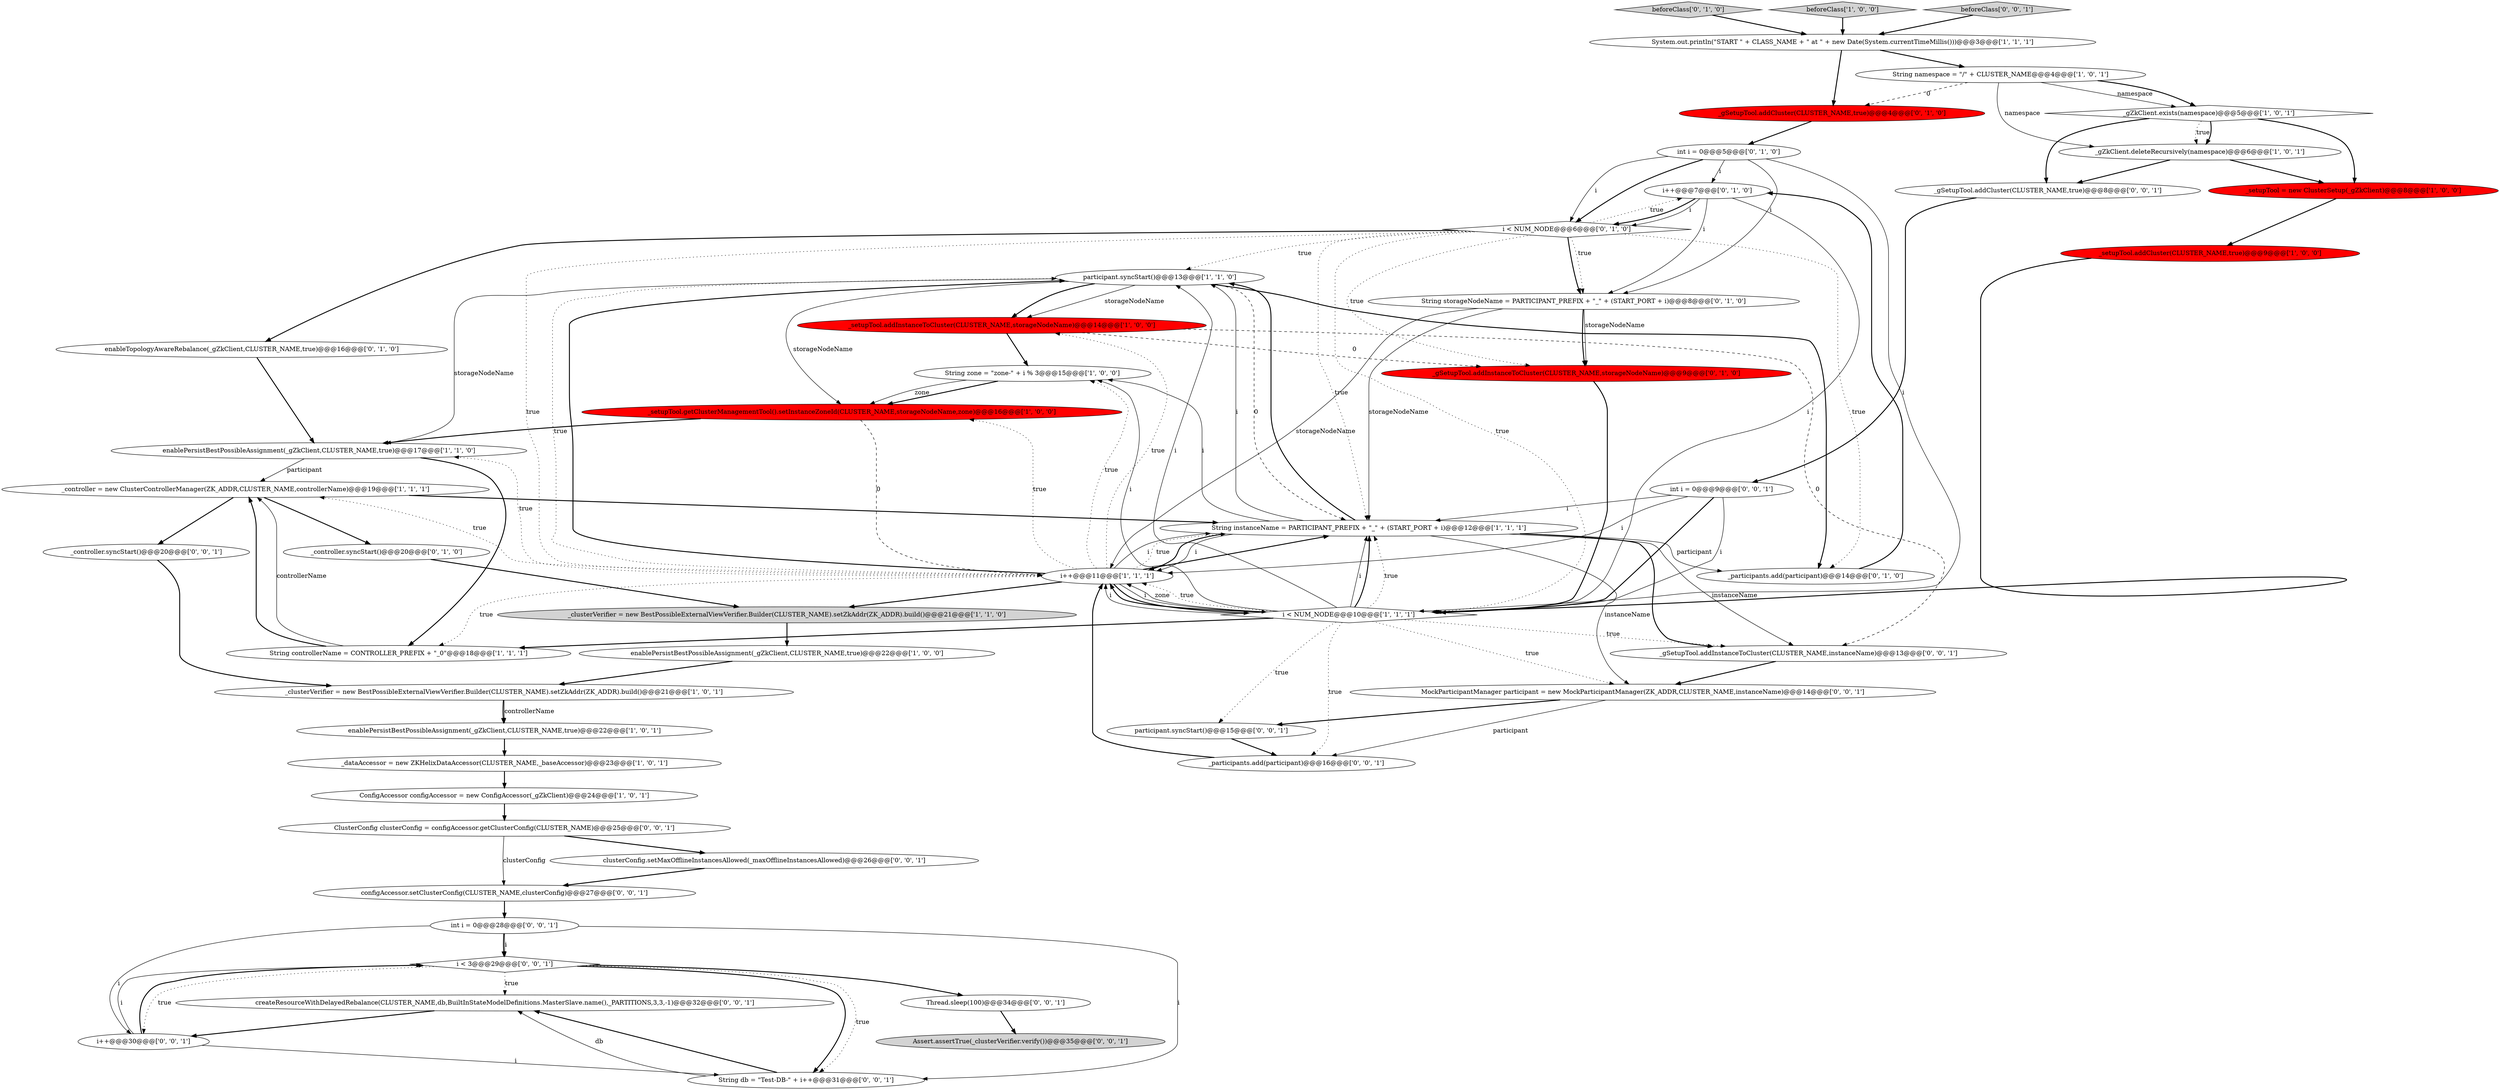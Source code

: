 digraph {
29 [style = filled, label = "i++@@@7@@@['0', '1', '0']", fillcolor = white, shape = ellipse image = "AAA0AAABBB2BBB"];
39 [style = filled, label = "Assert.assertTrue(_clusterVerifier.verify())@@@35@@@['0', '0', '1']", fillcolor = lightgray, shape = ellipse image = "AAA0AAABBB3BBB"];
7 [style = filled, label = "ConfigAccessor configAccessor = new ConfigAccessor(_gZkClient)@@@24@@@['1', '0', '1']", fillcolor = white, shape = ellipse image = "AAA0AAABBB1BBB"];
19 [style = filled, label = "_setupTool.addInstanceToCluster(CLUSTER_NAME,storageNodeName)@@@14@@@['1', '0', '0']", fillcolor = red, shape = ellipse image = "AAA1AAABBB1BBB"];
42 [style = filled, label = "int i = 0@@@9@@@['0', '0', '1']", fillcolor = white, shape = ellipse image = "AAA0AAABBB3BBB"];
46 [style = filled, label = "int i = 0@@@28@@@['0', '0', '1']", fillcolor = white, shape = ellipse image = "AAA0AAABBB3BBB"];
27 [style = filled, label = "_participants.add(participant)@@@14@@@['0', '1', '0']", fillcolor = white, shape = ellipse image = "AAA0AAABBB2BBB"];
16 [style = filled, label = "enablePersistBestPossibleAssignment(_gZkClient,CLUSTER_NAME,true)@@@17@@@['1', '1', '0']", fillcolor = white, shape = ellipse image = "AAA0AAABBB1BBB"];
23 [style = filled, label = "i < NUM_NODE@@@6@@@['0', '1', '0']", fillcolor = white, shape = diamond image = "AAA0AAABBB2BBB"];
26 [style = filled, label = "_gSetupTool.addCluster(CLUSTER_NAME,true)@@@4@@@['0', '1', '0']", fillcolor = red, shape = ellipse image = "AAA1AAABBB2BBB"];
28 [style = filled, label = "String storageNodeName = PARTICIPANT_PREFIX + \"_\" + (START_PORT + i)@@@8@@@['0', '1', '0']", fillcolor = white, shape = ellipse image = "AAA0AAABBB2BBB"];
15 [style = filled, label = "_gZkClient.exists(namespace)@@@5@@@['1', '0', '1']", fillcolor = white, shape = diamond image = "AAA0AAABBB1BBB"];
30 [style = filled, label = "beforeClass['0', '1', '0']", fillcolor = lightgray, shape = diamond image = "AAA0AAABBB2BBB"];
33 [style = filled, label = "createResourceWithDelayedRebalance(CLUSTER_NAME,db,BuiltInStateModelDefinitions.MasterSlave.name(),_PARTITIONS,3,3,-1)@@@32@@@['0', '0', '1']", fillcolor = white, shape = ellipse image = "AAA0AAABBB3BBB"];
5 [style = filled, label = "i++@@@11@@@['1', '1', '1']", fillcolor = white, shape = ellipse image = "AAA0AAABBB1BBB"];
35 [style = filled, label = "participant.syncStart()@@@15@@@['0', '0', '1']", fillcolor = white, shape = ellipse image = "AAA0AAABBB3BBB"];
22 [style = filled, label = "beforeClass['1', '0', '0']", fillcolor = lightgray, shape = diamond image = "AAA0AAABBB1BBB"];
0 [style = filled, label = "_setupTool.getClusterManagementTool().setInstanceZoneId(CLUSTER_NAME,storageNodeName,zone)@@@16@@@['1', '0', '0']", fillcolor = red, shape = ellipse image = "AAA1AAABBB1BBB"];
11 [style = filled, label = "enablePersistBestPossibleAssignment(_gZkClient,CLUSTER_NAME,true)@@@22@@@['1', '0', '0']", fillcolor = white, shape = ellipse image = "AAA0AAABBB1BBB"];
20 [style = filled, label = "String instanceName = PARTICIPANT_PREFIX + \"_\" + (START_PORT + i)@@@12@@@['1', '1', '1']", fillcolor = white, shape = ellipse image = "AAA0AAABBB1BBB"];
3 [style = filled, label = "_controller = new ClusterControllerManager(ZK_ADDR,CLUSTER_NAME,controllerName)@@@19@@@['1', '1', '1']", fillcolor = white, shape = ellipse image = "AAA0AAABBB1BBB"];
49 [style = filled, label = "configAccessor.setClusterConfig(CLUSTER_NAME,clusterConfig)@@@27@@@['0', '0', '1']", fillcolor = white, shape = ellipse image = "AAA0AAABBB3BBB"];
44 [style = filled, label = "clusterConfig.setMaxOfflineInstancesAllowed(_maxOfflineInstancesAllowed)@@@26@@@['0', '0', '1']", fillcolor = white, shape = ellipse image = "AAA0AAABBB3BBB"];
18 [style = filled, label = "String zone = \"zone-\" + i % 3@@@15@@@['1', '0', '0']", fillcolor = white, shape = ellipse image = "AAA0AAABBB1BBB"];
48 [style = filled, label = "beforeClass['0', '0', '1']", fillcolor = lightgray, shape = diamond image = "AAA0AAABBB3BBB"];
1 [style = filled, label = "_setupTool = new ClusterSetup(_gZkClient)@@@8@@@['1', '0', '0']", fillcolor = red, shape = ellipse image = "AAA1AAABBB1BBB"];
43 [style = filled, label = "_gSetupTool.addInstanceToCluster(CLUSTER_NAME,instanceName)@@@13@@@['0', '0', '1']", fillcolor = white, shape = ellipse image = "AAA0AAABBB3BBB"];
41 [style = filled, label = "ClusterConfig clusterConfig = configAccessor.getClusterConfig(CLUSTER_NAME)@@@25@@@['0', '0', '1']", fillcolor = white, shape = ellipse image = "AAA0AAABBB3BBB"];
12 [style = filled, label = "String namespace = \"/\" + CLUSTER_NAME@@@4@@@['1', '0', '1']", fillcolor = white, shape = ellipse image = "AAA0AAABBB1BBB"];
14 [style = filled, label = "_dataAccessor = new ZKHelixDataAccessor(CLUSTER_NAME,_baseAccessor)@@@23@@@['1', '0', '1']", fillcolor = white, shape = ellipse image = "AAA0AAABBB1BBB"];
36 [style = filled, label = "_controller.syncStart()@@@20@@@['0', '0', '1']", fillcolor = white, shape = ellipse image = "AAA0AAABBB3BBB"];
31 [style = filled, label = "_gSetupTool.addInstanceToCluster(CLUSTER_NAME,storageNodeName)@@@9@@@['0', '1', '0']", fillcolor = red, shape = ellipse image = "AAA1AAABBB2BBB"];
37 [style = filled, label = "_gSetupTool.addCluster(CLUSTER_NAME,true)@@@8@@@['0', '0', '1']", fillcolor = white, shape = ellipse image = "AAA0AAABBB3BBB"];
13 [style = filled, label = "_setupTool.addCluster(CLUSTER_NAME,true)@@@9@@@['1', '0', '0']", fillcolor = red, shape = ellipse image = "AAA1AAABBB1BBB"];
50 [style = filled, label = "_participants.add(participant)@@@16@@@['0', '0', '1']", fillcolor = white, shape = ellipse image = "AAA0AAABBB3BBB"];
4 [style = filled, label = "_clusterVerifier = new BestPossibleExternalViewVerifier.Builder(CLUSTER_NAME).setZkAddr(ZK_ADDR).build()@@@21@@@['1', '0', '1']", fillcolor = white, shape = ellipse image = "AAA0AAABBB1BBB"];
17 [style = filled, label = "enablePersistBestPossibleAssignment(_gZkClient,CLUSTER_NAME,true)@@@22@@@['1', '0', '1']", fillcolor = white, shape = ellipse image = "AAA0AAABBB1BBB"];
34 [style = filled, label = "i < 3@@@29@@@['0', '0', '1']", fillcolor = white, shape = diamond image = "AAA0AAABBB3BBB"];
40 [style = filled, label = "String db = \"Test-DB-\" + i++@@@31@@@['0', '0', '1']", fillcolor = white, shape = ellipse image = "AAA0AAABBB3BBB"];
47 [style = filled, label = "MockParticipantManager participant = new MockParticipantManager(ZK_ADDR,CLUSTER_NAME,instanceName)@@@14@@@['0', '0', '1']", fillcolor = white, shape = ellipse image = "AAA0AAABBB3BBB"];
25 [style = filled, label = "enableTopologyAwareRebalance(_gZkClient,CLUSTER_NAME,true)@@@16@@@['0', '1', '0']", fillcolor = white, shape = ellipse image = "AAA0AAABBB2BBB"];
2 [style = filled, label = "_gZkClient.deleteRecursively(namespace)@@@6@@@['1', '0', '1']", fillcolor = white, shape = ellipse image = "AAA0AAABBB1BBB"];
6 [style = filled, label = "_clusterVerifier = new BestPossibleExternalViewVerifier.Builder(CLUSTER_NAME).setZkAddr(ZK_ADDR).build()@@@21@@@['1', '1', '0']", fillcolor = lightgray, shape = ellipse image = "AAA0AAABBB1BBB"];
21 [style = filled, label = "i < NUM_NODE@@@10@@@['1', '1', '1']", fillcolor = white, shape = diamond image = "AAA0AAABBB1BBB"];
38 [style = filled, label = "i++@@@30@@@['0', '0', '1']", fillcolor = white, shape = ellipse image = "AAA0AAABBB3BBB"];
10 [style = filled, label = "String controllerName = CONTROLLER_PREFIX + \"_0\"@@@18@@@['1', '1', '1']", fillcolor = white, shape = ellipse image = "AAA0AAABBB1BBB"];
32 [style = filled, label = "_controller.syncStart()@@@20@@@['0', '1', '0']", fillcolor = white, shape = ellipse image = "AAA0AAABBB2BBB"];
45 [style = filled, label = "Thread.sleep(100)@@@34@@@['0', '0', '1']", fillcolor = white, shape = ellipse image = "AAA0AAABBB3BBB"];
24 [style = filled, label = "int i = 0@@@5@@@['0', '1', '0']", fillcolor = white, shape = ellipse image = "AAA0AAABBB2BBB"];
9 [style = filled, label = "participant.syncStart()@@@13@@@['1', '1', '0']", fillcolor = white, shape = ellipse image = "AAA0AAABBB1BBB"];
8 [style = filled, label = "System.out.println(\"START \" + CLASS_NAME + \" at \" + new Date(System.currentTimeMillis()))@@@3@@@['1', '1', '1']", fillcolor = white, shape = ellipse image = "AAA0AAABBB1BBB"];
21->10 [style = bold, label=""];
38->34 [style = solid, label="i"];
46->34 [style = bold, label=""];
5->9 [style = bold, label=""];
10->3 [style = solid, label="controllerName"];
5->20 [style = bold, label=""];
20->9 [style = bold, label=""];
20->47 [style = solid, label="instanceName"];
5->18 [style = dotted, label="true"];
46->38 [style = solid, label="i"];
5->19 [style = dotted, label="true"];
23->5 [style = dotted, label="true"];
31->21 [style = bold, label=""];
1->13 [style = bold, label=""];
32->6 [style = bold, label=""];
14->7 [style = bold, label=""];
22->8 [style = bold, label=""];
23->28 [style = bold, label=""];
12->26 [style = dashed, label="0"];
3->36 [style = bold, label=""];
28->31 [style = solid, label="storageNodeName"];
50->5 [style = bold, label=""];
35->50 [style = bold, label=""];
17->14 [style = bold, label=""];
6->11 [style = bold, label=""];
20->43 [style = bold, label=""];
5->9 [style = dotted, label="true"];
47->50 [style = solid, label="participant"];
30->8 [style = bold, label=""];
42->21 [style = bold, label=""];
23->29 [style = dotted, label="true"];
18->0 [style = bold, label=""];
40->33 [style = solid, label="db"];
28->20 [style = solid, label="storageNodeName"];
24->21 [style = solid, label="i"];
21->5 [style = solid, label="zone"];
21->5 [style = dotted, label="true"];
42->5 [style = solid, label="i"];
23->25 [style = bold, label=""];
19->18 [style = bold, label=""];
21->20 [style = dotted, label="true"];
0->5 [style = dashed, label="0"];
18->0 [style = solid, label="zone"];
15->2 [style = dotted, label="true"];
36->4 [style = bold, label=""];
23->21 [style = dotted, label="true"];
21->50 [style = dotted, label="true"];
44->49 [style = bold, label=""];
29->23 [style = bold, label=""];
5->3 [style = dotted, label="true"];
26->24 [style = bold, label=""];
9->19 [style = solid, label="storageNodeName"];
23->9 [style = dotted, label="true"];
34->38 [style = dotted, label="true"];
5->21 [style = bold, label=""];
43->47 [style = bold, label=""];
5->6 [style = bold, label=""];
9->0 [style = solid, label="storageNodeName"];
21->5 [style = solid, label="i"];
49->46 [style = bold, label=""];
23->27 [style = dotted, label="true"];
24->29 [style = solid, label="i"];
27->29 [style = bold, label=""];
46->40 [style = solid, label="i"];
29->21 [style = solid, label="i"];
21->35 [style = dotted, label="true"];
20->43 [style = solid, label="instanceName"];
0->16 [style = bold, label=""];
4->17 [style = bold, label=""];
34->40 [style = bold, label=""];
2->1 [style = bold, label=""];
5->10 [style = dotted, label="true"];
23->28 [style = dotted, label="true"];
28->31 [style = bold, label=""];
11->4 [style = bold, label=""];
12->2 [style = solid, label="namespace"];
5->0 [style = dotted, label="true"];
21->9 [style = solid, label="i"];
25->16 [style = bold, label=""];
9->27 [style = bold, label=""];
21->5 [style = bold, label=""];
40->33 [style = bold, label=""];
23->20 [style = dotted, label="true"];
21->18 [style = solid, label="i"];
42->20 [style = solid, label="i"];
34->33 [style = dotted, label="true"];
5->16 [style = dotted, label="true"];
38->34 [style = bold, label=""];
9->19 [style = bold, label=""];
7->41 [style = bold, label=""];
28->5 [style = solid, label="storageNodeName"];
15->37 [style = bold, label=""];
29->28 [style = solid, label="i"];
16->3 [style = solid, label="participant"];
8->12 [style = bold, label=""];
37->42 [style = bold, label=""];
12->15 [style = solid, label="namespace"];
24->23 [style = solid, label="i"];
45->39 [style = bold, label=""];
42->21 [style = solid, label="i"];
46->34 [style = solid, label="i"];
24->23 [style = bold, label=""];
15->1 [style = bold, label=""];
21->43 [style = dotted, label="true"];
21->47 [style = dotted, label="true"];
34->40 [style = dotted, label="true"];
19->31 [style = dashed, label="0"];
9->20 [style = dashed, label="0"];
15->2 [style = bold, label=""];
20->5 [style = solid, label="i"];
24->28 [style = solid, label="i"];
5->20 [style = solid, label="i"];
16->10 [style = bold, label=""];
41->49 [style = solid, label="clusterConfig"];
34->45 [style = bold, label=""];
12->15 [style = bold, label=""];
5->21 [style = solid, label="i"];
21->20 [style = solid, label="i"];
10->3 [style = bold, label=""];
38->40 [style = solid, label="i"];
48->8 [style = bold, label=""];
47->35 [style = bold, label=""];
20->27 [style = solid, label="participant"];
9->16 [style = solid, label="storageNodeName"];
20->5 [style = bold, label=""];
20->18 [style = solid, label="i"];
4->17 [style = solid, label="controllerName"];
3->20 [style = bold, label=""];
21->20 [style = bold, label=""];
19->43 [style = dashed, label="0"];
29->23 [style = solid, label="i"];
33->38 [style = bold, label=""];
5->20 [style = dotted, label="true"];
2->37 [style = bold, label=""];
3->32 [style = bold, label=""];
13->21 [style = bold, label=""];
23->31 [style = dotted, label="true"];
41->44 [style = bold, label=""];
20->9 [style = solid, label="i"];
8->26 [style = bold, label=""];
}
